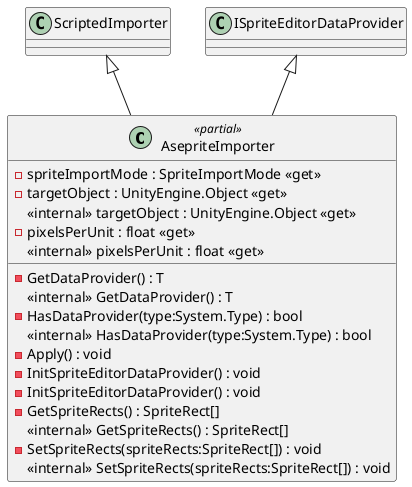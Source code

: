 @startuml
class AsepriteImporter <<partial>> {
    - spriteImportMode : SpriteImportMode <<get>>
    - targetObject : UnityEngine.Object <<get>>
    <<internal>> targetObject : UnityEngine.Object <<get>>
    - pixelsPerUnit : float <<get>>
    <<internal>> pixelsPerUnit : float <<get>>
    - GetDataProvider() : T
    <<internal>> GetDataProvider() : T
    - HasDataProvider(type:System.Type) : bool
    <<internal>> HasDataProvider(type:System.Type) : bool
    - Apply() : void
    - InitSpriteEditorDataProvider() : void
    - InitSpriteEditorDataProvider() : void
    - GetSpriteRects() : SpriteRect[]
    <<internal>> GetSpriteRects() : SpriteRect[]
    - SetSpriteRects(spriteRects:SpriteRect[]) : void
    <<internal>> SetSpriteRects(spriteRects:SpriteRect[]) : void
}
ScriptedImporter <|-- AsepriteImporter
ISpriteEditorDataProvider <|-- AsepriteImporter
@enduml
